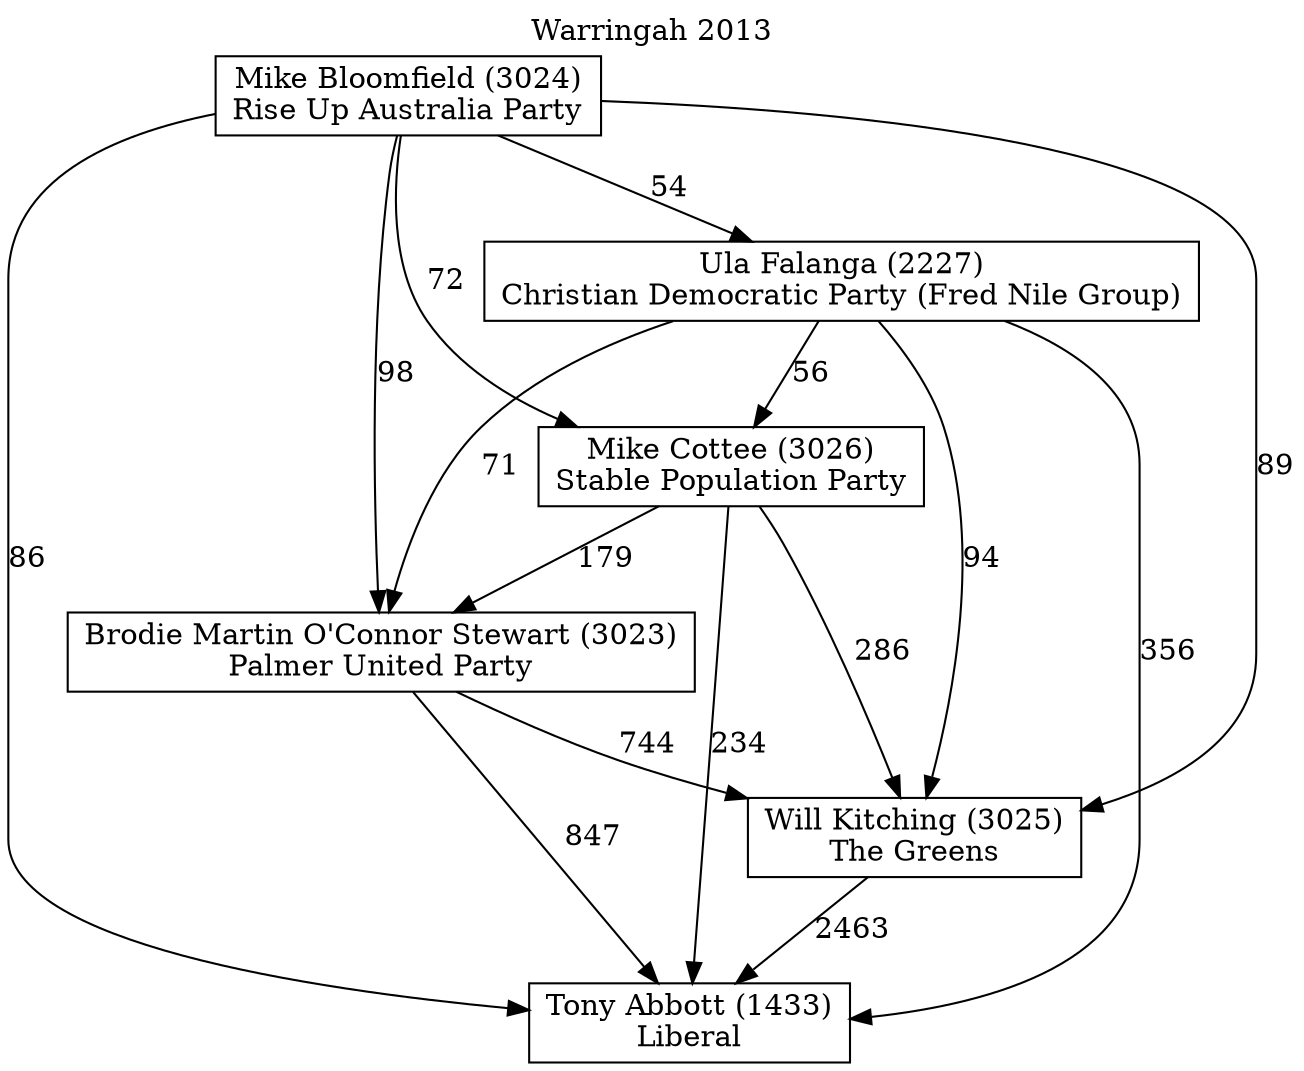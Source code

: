 // House preference flow
digraph "Tony Abbott (1433)_Warringah_2013" {
	graph [label="Warringah 2013" labelloc=t mclimit=10]
	node [shape=box]
	"Tony Abbott (1433)" [label="Tony Abbott (1433)
Liberal"]
	"Will Kitching (3025)" [label="Will Kitching (3025)
The Greens"]
	"Brodie Martin O'Connor Stewart (3023)" [label="Brodie Martin O'Connor Stewart (3023)
Palmer United Party"]
	"Mike Cottee (3026)" [label="Mike Cottee (3026)
Stable Population Party"]
	"Ula Falanga (2227)" [label="Ula Falanga (2227)
Christian Democratic Party (Fred Nile Group)"]
	"Mike Bloomfield (3024)" [label="Mike Bloomfield (3024)
Rise Up Australia Party"]
	"Will Kitching (3025)" -> "Tony Abbott (1433)" [label=2463]
	"Brodie Martin O'Connor Stewart (3023)" -> "Will Kitching (3025)" [label=744]
	"Mike Cottee (3026)" -> "Brodie Martin O'Connor Stewart (3023)" [label=179]
	"Ula Falanga (2227)" -> "Mike Cottee (3026)" [label=56]
	"Mike Bloomfield (3024)" -> "Ula Falanga (2227)" [label=54]
	"Brodie Martin O'Connor Stewart (3023)" -> "Tony Abbott (1433)" [label=847]
	"Mike Cottee (3026)" -> "Tony Abbott (1433)" [label=234]
	"Ula Falanga (2227)" -> "Tony Abbott (1433)" [label=356]
	"Mike Bloomfield (3024)" -> "Tony Abbott (1433)" [label=86]
	"Mike Bloomfield (3024)" -> "Mike Cottee (3026)" [label=72]
	"Ula Falanga (2227)" -> "Brodie Martin O'Connor Stewart (3023)" [label=71]
	"Mike Bloomfield (3024)" -> "Brodie Martin O'Connor Stewart (3023)" [label=98]
	"Mike Cottee (3026)" -> "Will Kitching (3025)" [label=286]
	"Ula Falanga (2227)" -> "Will Kitching (3025)" [label=94]
	"Mike Bloomfield (3024)" -> "Will Kitching (3025)" [label=89]
}
